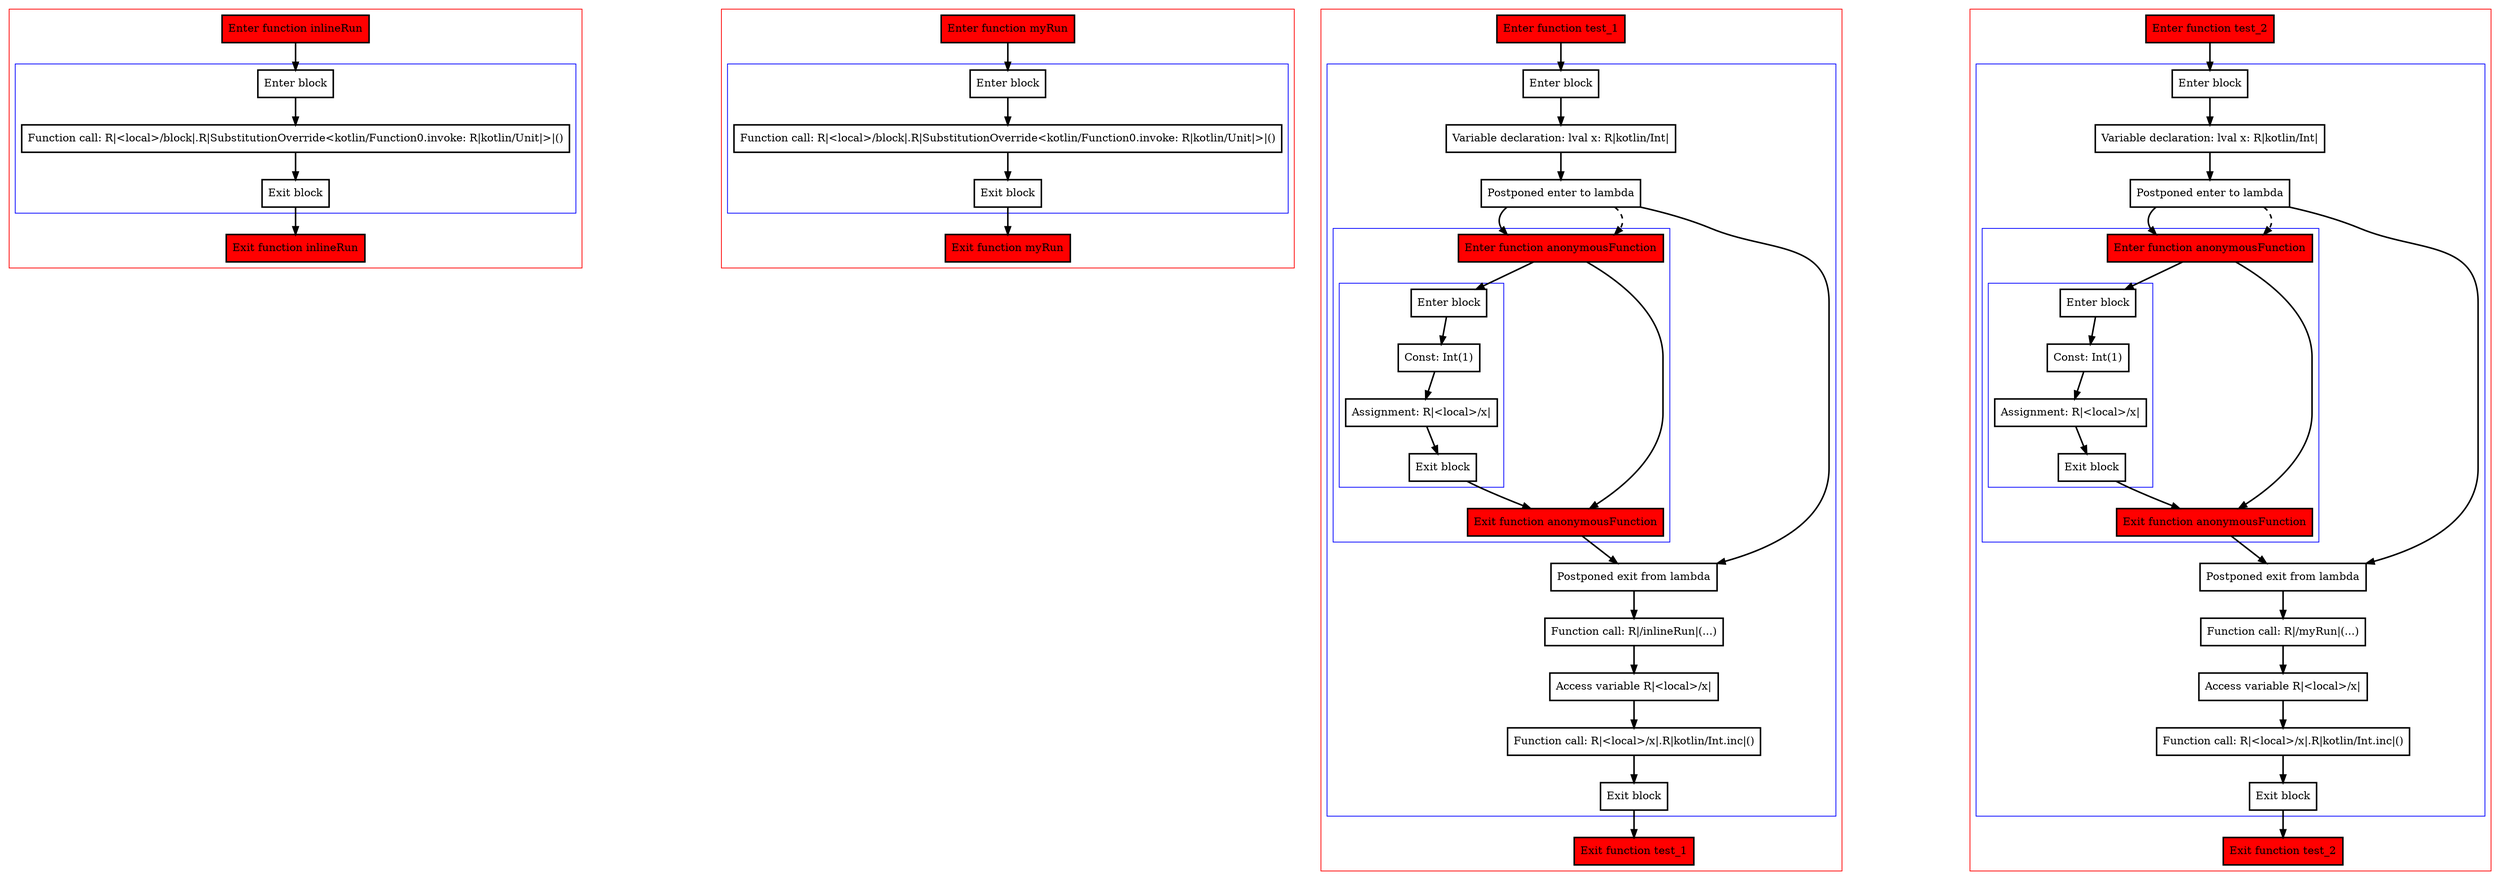 digraph atMostOnce_kt {
    graph [nodesep=3]
    node [shape=box penwidth=2]
    edge [penwidth=2]

    subgraph cluster_0 {
        color=red
        0 [label="Enter function inlineRun" style="filled" fillcolor=red];
        subgraph cluster_1 {
            color=blue
            1 [label="Enter block"];
            2 [label="Function call: R|<local>/block|.R|SubstitutionOverride<kotlin/Function0.invoke: R|kotlin/Unit|>|()"];
            3 [label="Exit block"];
        }
        4 [label="Exit function inlineRun" style="filled" fillcolor=red];
    }
    0 -> {1};
    1 -> {2};
    2 -> {3};
    3 -> {4};

    subgraph cluster_2 {
        color=red
        5 [label="Enter function myRun" style="filled" fillcolor=red];
        subgraph cluster_3 {
            color=blue
            6 [label="Enter block"];
            7 [label="Function call: R|<local>/block|.R|SubstitutionOverride<kotlin/Function0.invoke: R|kotlin/Unit|>|()"];
            8 [label="Exit block"];
        }
        9 [label="Exit function myRun" style="filled" fillcolor=red];
    }
    5 -> {6};
    6 -> {7};
    7 -> {8};
    8 -> {9};

    subgraph cluster_4 {
        color=red
        10 [label="Enter function test_1" style="filled" fillcolor=red];
        subgraph cluster_5 {
            color=blue
            11 [label="Enter block"];
            12 [label="Variable declaration: lval x: R|kotlin/Int|"];
            13 [label="Postponed enter to lambda"];
            subgraph cluster_6 {
                color=blue
                20 [label="Enter function anonymousFunction" style="filled" fillcolor=red];
                subgraph cluster_7 {
                    color=blue
                    21 [label="Enter block"];
                    22 [label="Const: Int(1)"];
                    23 [label="Assignment: R|<local>/x|"];
                    24 [label="Exit block"];
                }
                25 [label="Exit function anonymousFunction" style="filled" fillcolor=red];
            }
            14 [label="Postponed exit from lambda"];
            15 [label="Function call: R|/inlineRun|(...)"];
            16 [label="Access variable R|<local>/x|"];
            17 [label="Function call: R|<local>/x|.R|kotlin/Int.inc|()"];
            18 [label="Exit block"];
        }
        19 [label="Exit function test_1" style="filled" fillcolor=red];
    }
    10 -> {11};
    11 -> {12};
    12 -> {13};
    13 -> {14 20};
    13 -> {20} [style=dashed];
    14 -> {15};
    15 -> {16};
    16 -> {17};
    17 -> {18};
    18 -> {19};
    20 -> {25 21};
    21 -> {22};
    22 -> {23};
    23 -> {24};
    24 -> {25};
    25 -> {14};

    subgraph cluster_8 {
        color=red
        26 [label="Enter function test_2" style="filled" fillcolor=red];
        subgraph cluster_9 {
            color=blue
            27 [label="Enter block"];
            28 [label="Variable declaration: lval x: R|kotlin/Int|"];
            29 [label="Postponed enter to lambda"];
            subgraph cluster_10 {
                color=blue
                36 [label="Enter function anonymousFunction" style="filled" fillcolor=red];
                subgraph cluster_11 {
                    color=blue
                    37 [label="Enter block"];
                    38 [label="Const: Int(1)"];
                    39 [label="Assignment: R|<local>/x|"];
                    40 [label="Exit block"];
                }
                41 [label="Exit function anonymousFunction" style="filled" fillcolor=red];
            }
            30 [label="Postponed exit from lambda"];
            31 [label="Function call: R|/myRun|(...)"];
            32 [label="Access variable R|<local>/x|"];
            33 [label="Function call: R|<local>/x|.R|kotlin/Int.inc|()"];
            34 [label="Exit block"];
        }
        35 [label="Exit function test_2" style="filled" fillcolor=red];
    }
    26 -> {27};
    27 -> {28};
    28 -> {29};
    29 -> {30 36};
    29 -> {36} [style=dashed];
    30 -> {31};
    31 -> {32};
    32 -> {33};
    33 -> {34};
    34 -> {35};
    36 -> {41 37};
    37 -> {38};
    38 -> {39};
    39 -> {40};
    40 -> {41};
    41 -> {30};

}
